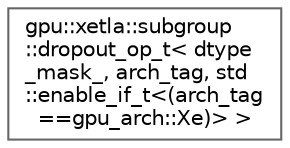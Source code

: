 digraph "Graphical Class Hierarchy"
{
 // LATEX_PDF_SIZE
  bgcolor="transparent";
  edge [fontname=Helvetica,fontsize=10,labelfontname=Helvetica,labelfontsize=10];
  node [fontname=Helvetica,fontsize=10,shape=box,height=0.2,width=0.4];
  rankdir="LR";
  Node0 [id="Node000000",label="gpu::xetla::subgroup\l::dropout_op_t\< dtype\l_mask_, arch_tag, std\l::enable_if_t\<(arch_tag\l==gpu_arch::Xe)\> \>",height=0.2,width=0.4,color="grey40", fillcolor="white", style="filled",URL="$structgpu_1_1xetla_1_1subgroup_1_1dropout__op__t_3_01dtype__mask___00_01arch__tag_00_01std_1_1en135ff9b7c867d5db3c53e2c26e85a94f.html",tooltip="Is the dropout op functor, specialized for Xe architecture."];
}
